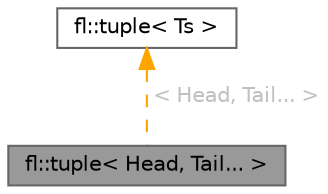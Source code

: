 digraph "fl::tuple&lt; Head, Tail... &gt;"
{
 // INTERACTIVE_SVG=YES
 // LATEX_PDF_SIZE
  bgcolor="transparent";
  edge [fontname=Helvetica,fontsize=10,labelfontname=Helvetica,labelfontsize=10];
  node [fontname=Helvetica,fontsize=10,shape=box,height=0.2,width=0.4];
  Node1 [id="Node000001",label="fl::tuple\< Head, Tail... \>",height=0.2,width=0.4,color="gray40", fillcolor="grey60", style="filled", fontcolor="black",tooltip=" "];
  Node2 -> Node1 [id="edge1_Node000001_Node000002",dir="back",color="orange",style="dashed",tooltip=" ",label=" \< Head, Tail... \>",fontcolor="grey" ];
  Node2 [id="Node000002",label="fl::tuple\< Ts \>",height=0.2,width=0.4,color="gray40", fillcolor="white", style="filled",URL="$d4/d36/namespacefl.html#d1/d70/structfl_1_1tuple",tooltip=" "];
}
